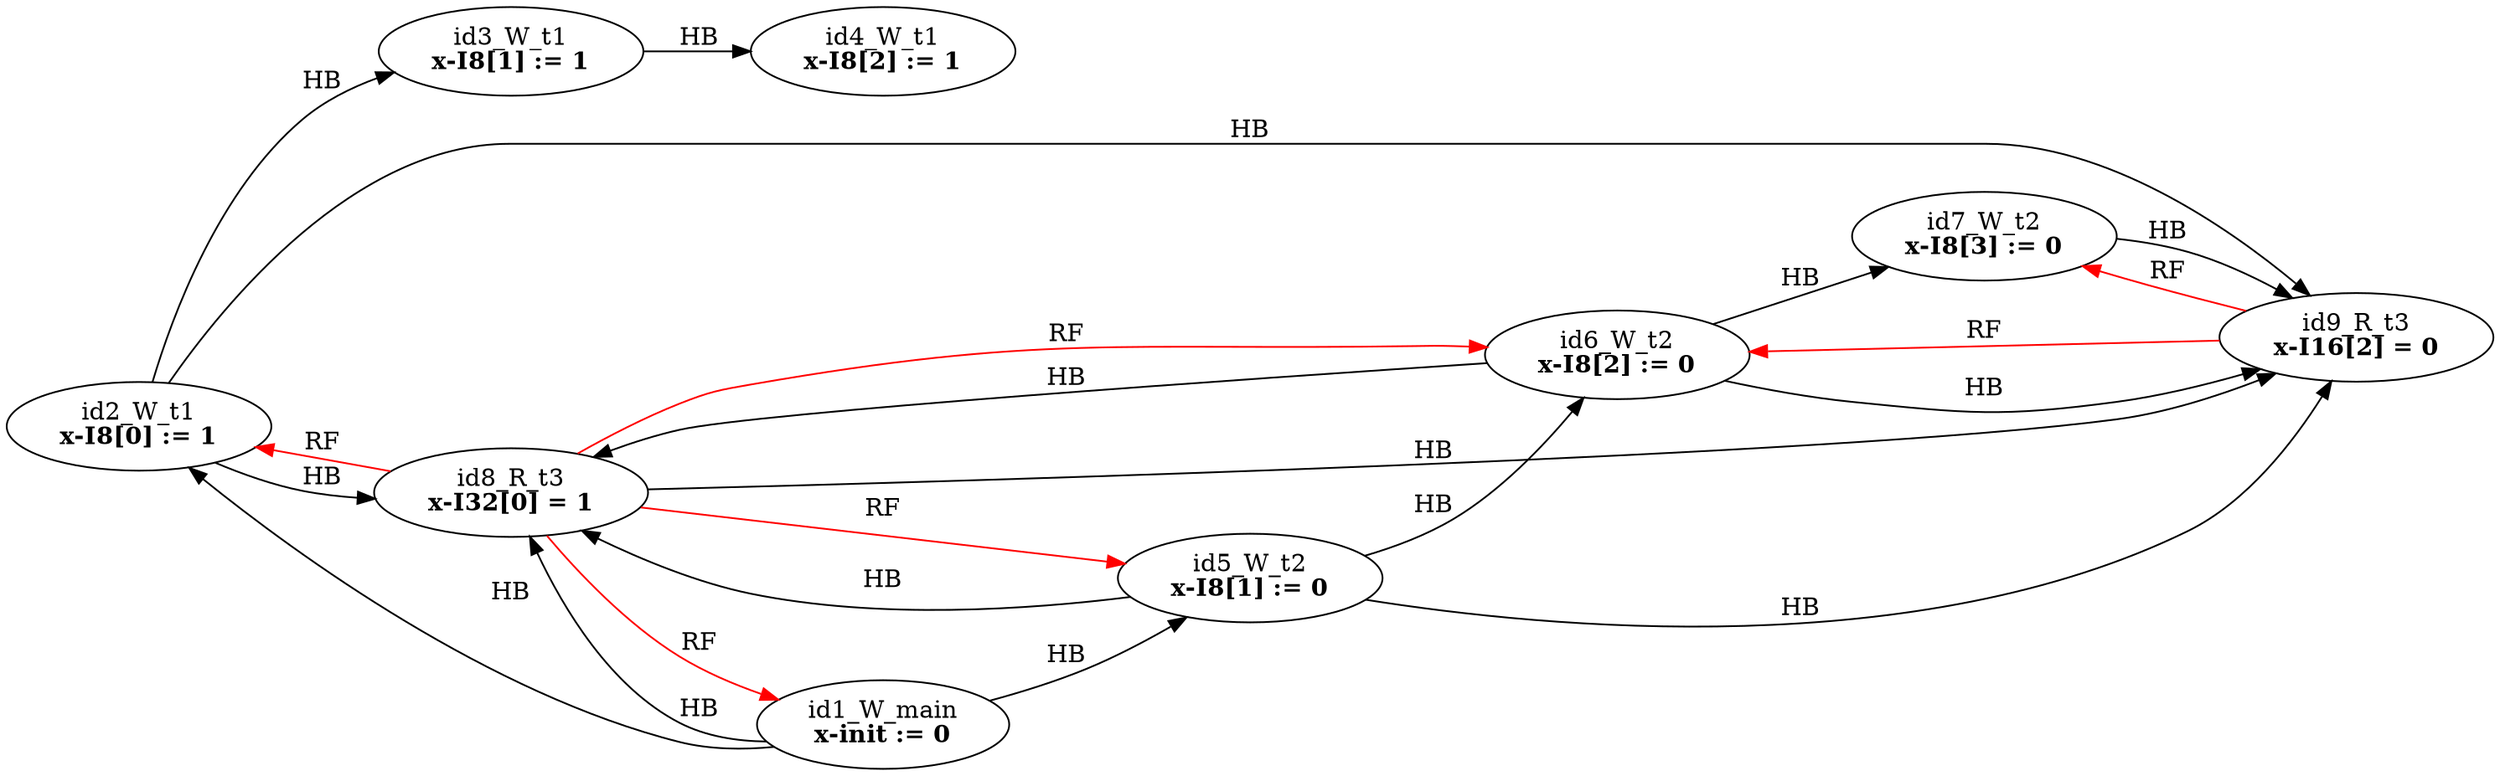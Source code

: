 digraph memory_model {
rankdir=LR;
splines=true; esep=0.5;
id2_W_t1 -> id3_W_t1 [label = "HB", color="black"];
id3_W_t1 -> id4_W_t1 [label = "HB", color="black"];
id5_W_t2 -> id6_W_t2 [label = "HB", color="black"];
id6_W_t2 -> id7_W_t2 [label = "HB", color="black"];
id8_R_t3 -> id9_R_t3 [label = "HB", color="black"];
id1_W_main -> id2_W_t1 [label = "HB", color="black"];
id1_W_main -> id5_W_t2 [label = "HB", color="black"];
id1_W_main -> id8_R_t3 [label = "HB", color="black"];
id2_W_t1 -> id8_R_t3 [label = "HB", color="black"];
id2_W_t1 -> id9_R_t3 [label = "HB", color="black"];
id5_W_t2 -> id8_R_t3 [label = "HB", color="black"];
id5_W_t2 -> id9_R_t3 [label = "HB", color="black"];
id6_W_t2 -> id8_R_t3 [label = "HB", color="black"];
id6_W_t2 -> id9_R_t3 [label = "HB", color="black"];
id7_W_t2 -> id9_R_t3 [label = "HB", color="black"];
id8_R_t3 -> id1_W_main [label = "RF", color="red"];
id8_R_t3 -> id2_W_t1 [label = "RF", color="red"];
id8_R_t3 -> id5_W_t2 [label = "RF", color="red"];
id8_R_t3 -> id6_W_t2 [label = "RF", color="red"];
id9_R_t3 -> id6_W_t2 [label = "RF", color="red"];
id9_R_t3 -> id7_W_t2 [label = "RF", color="red"];
id1_W_main [label=<id1_W_main<br/><B>x-init := 0</B>>, pos="5.0,6!"]
id2_W_t1 [label=<id2_W_t1<br/><B>x-I8[0] := 1</B>>, pos="0,4!"]
id3_W_t1 [label=<id3_W_t1<br/><B>x-I8[1] := 1</B>>, pos="0,2!"]
id4_W_t1 [label=<id4_W_t1<br/><B>x-I8[2] := 1</B>>, pos="0,0!"]
id5_W_t2 [label=<id5_W_t2<br/><B>x-I8[1] := 0</B>>, pos="5,4!"]
id6_W_t2 [label=<id6_W_t2<br/><B>x-I8[2] := 0</B>>, pos="5,2!"]
id7_W_t2 [label=<id7_W_t2<br/><B>x-I8[3] := 0</B>>, pos="5,0!"]
id8_R_t3 [label=<id8_R_t3<br/><B>x-I32[0] = 1</B>>, pos="10,4!"]
id9_R_t3 [label=<id9_R_t3<br/><B>x-I16[2] = 0</B>>, pos="10,2!"]
}
